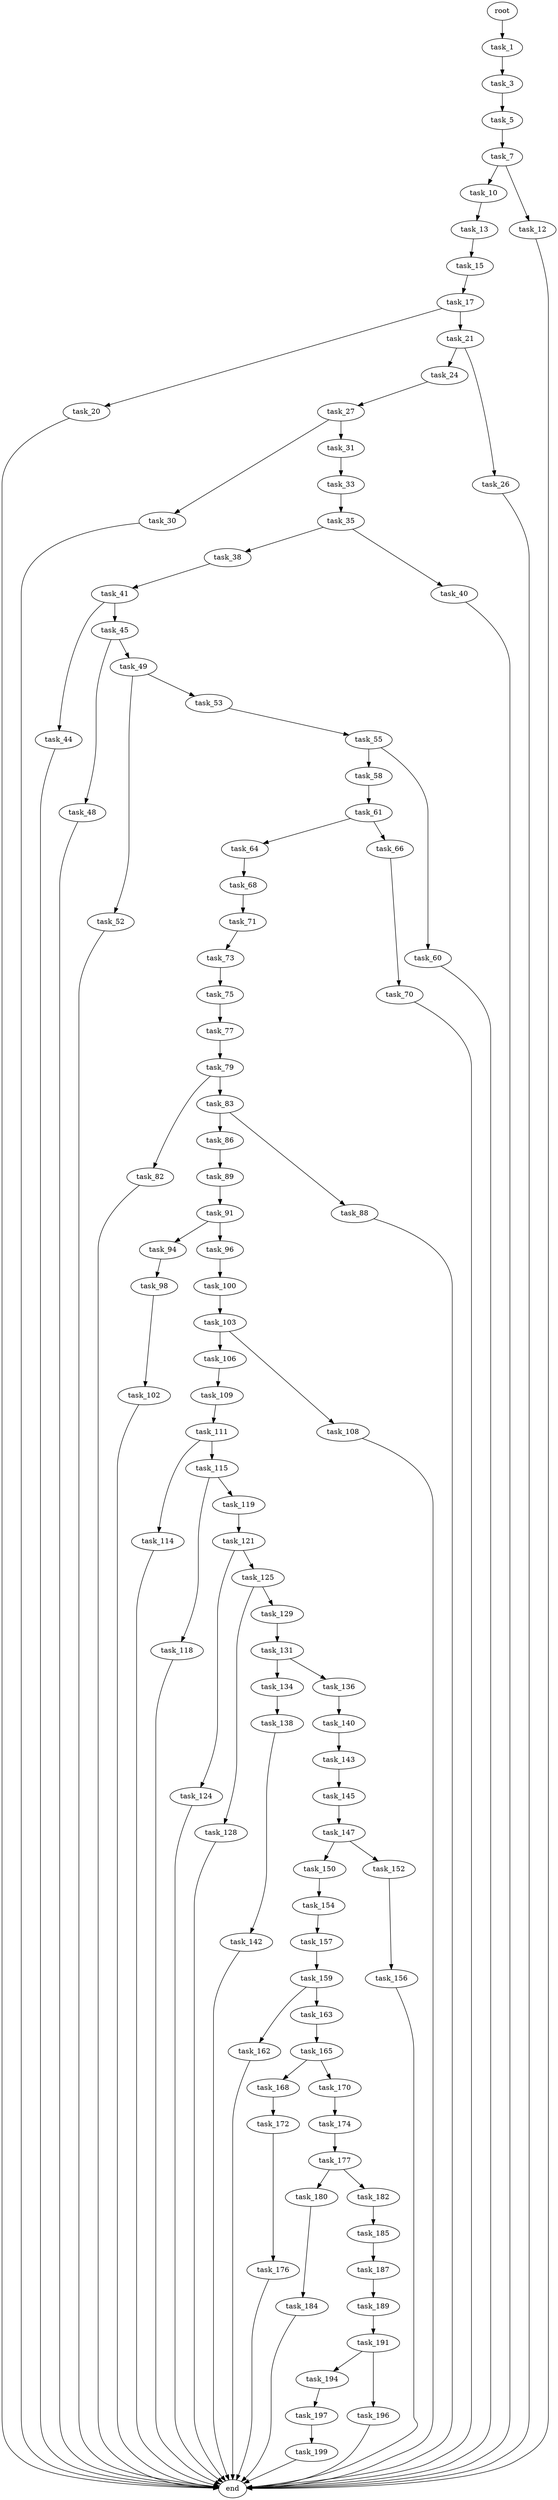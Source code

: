 digraph G {
  root [size="0.000000"];
  task_1 [size="549755813888.000000"];
  task_3 [size="9768254406.000000"];
  task_5 [size="27220860938.000000"];
  task_7 [size="290772152765.000000"];
  task_10 [size="10528751417.000000"];
  task_12 [size="87384250028.000000"];
  task_13 [size="279396876370.000000"];
  task_15 [size="28991029248.000000"];
  task_17 [size="10632280761.000000"];
  task_20 [size="1215829258056.000000"];
  task_21 [size="879783752375.000000"];
  task_24 [size="590781217656.000000"];
  task_26 [size="31345620002.000000"];
  task_27 [size="9548663427.000000"];
  task_30 [size="231928233984.000000"];
  task_31 [size="2142157878.000000"];
  task_33 [size="368293445632.000000"];
  task_35 [size="12490501453.000000"];
  task_38 [size="139274407649.000000"];
  task_40 [size="549755813888.000000"];
  task_41 [size="331476180030.000000"];
  task_44 [size="134217728000.000000"];
  task_45 [size="1073741824000.000000"];
  task_48 [size="61618843664.000000"];
  task_49 [size="19202972423.000000"];
  task_52 [size="41166893266.000000"];
  task_53 [size="12952878189.000000"];
  task_55 [size="782757789696.000000"];
  task_58 [size="15460933456.000000"];
  task_60 [size="10717058774.000000"];
  task_61 [size="782757789696.000000"];
  task_64 [size="84796691994.000000"];
  task_66 [size="231928233984.000000"];
  task_68 [size="549755813888.000000"];
  task_70 [size="8589934592.000000"];
  task_71 [size="154627423528.000000"];
  task_73 [size="160849577876.000000"];
  task_75 [size="68719476736.000000"];
  task_77 [size="10703980137.000000"];
  task_79 [size="10989404919.000000"];
  task_82 [size="782757789696.000000"];
  task_83 [size="17789143105.000000"];
  task_86 [size="35319251846.000000"];
  task_88 [size="37664423737.000000"];
  task_89 [size="549755813888.000000"];
  task_91 [size="28991029248.000000"];
  task_94 [size="353809095930.000000"];
  task_96 [size="859071871601.000000"];
  task_98 [size="35904086333.000000"];
  task_100 [size="134217728000.000000"];
  task_102 [size="782757789696.000000"];
  task_103 [size="21583046131.000000"];
  task_106 [size="7031372530.000000"];
  task_108 [size="1309554607288.000000"];
  task_109 [size="711847156512.000000"];
  task_111 [size="368293445632.000000"];
  task_114 [size="122405347729.000000"];
  task_115 [size="182215720829.000000"];
  task_118 [size="231928233984.000000"];
  task_119 [size="17720876385.000000"];
  task_121 [size="1120087254433.000000"];
  task_124 [size="1791448657.000000"];
  task_125 [size="979694326099.000000"];
  task_128 [size="30912918456.000000"];
  task_129 [size="28991029248.000000"];
  task_131 [size="8589934592.000000"];
  task_134 [size="78732646106.000000"];
  task_136 [size="442329264.000000"];
  task_138 [size="134217728000.000000"];
  task_140 [size="1034138862.000000"];
  task_142 [size="368293445632.000000"];
  task_143 [size="231928233984.000000"];
  task_145 [size="13754708734.000000"];
  task_147 [size="368293445632.000000"];
  task_150 [size="31303913112.000000"];
  task_152 [size="12806942618.000000"];
  task_154 [size="193196566472.000000"];
  task_156 [size="110006390987.000000"];
  task_157 [size="11751212798.000000"];
  task_159 [size="782757789696.000000"];
  task_162 [size="28991029248.000000"];
  task_163 [size="9004146679.000000"];
  task_165 [size="26696245638.000000"];
  task_168 [size="57980807007.000000"];
  task_170 [size="42731300058.000000"];
  task_172 [size="743250149250.000000"];
  task_174 [size="6954383757.000000"];
  task_176 [size="26510195556.000000"];
  task_177 [size="6588698748.000000"];
  task_180 [size="10626473594.000000"];
  task_182 [size="1918698891.000000"];
  task_184 [size="28991029248.000000"];
  task_185 [size="9178331589.000000"];
  task_187 [size="368293445632.000000"];
  task_189 [size="374857380642.000000"];
  task_191 [size="8040613148.000000"];
  task_194 [size="73786427202.000000"];
  task_196 [size="68719476736.000000"];
  task_197 [size="1073741824000.000000"];
  task_199 [size="549755813888.000000"];
  end [size="0.000000"];

  root -> task_1 [size="1.000000"];
  task_1 -> task_3 [size="536870912.000000"];
  task_3 -> task_5 [size="209715200.000000"];
  task_5 -> task_7 [size="679477248.000000"];
  task_7 -> task_10 [size="679477248.000000"];
  task_7 -> task_12 [size="679477248.000000"];
  task_10 -> task_13 [size="411041792.000000"];
  task_12 -> end [size="1.000000"];
  task_13 -> task_15 [size="411041792.000000"];
  task_15 -> task_17 [size="75497472.000000"];
  task_17 -> task_20 [size="411041792.000000"];
  task_17 -> task_21 [size="411041792.000000"];
  task_20 -> end [size="1.000000"];
  task_21 -> task_24 [size="536870912.000000"];
  task_21 -> task_26 [size="536870912.000000"];
  task_24 -> task_27 [size="411041792.000000"];
  task_26 -> end [size="1.000000"];
  task_27 -> task_30 [size="411041792.000000"];
  task_27 -> task_31 [size="411041792.000000"];
  task_30 -> end [size="1.000000"];
  task_31 -> task_33 [size="33554432.000000"];
  task_33 -> task_35 [size="411041792.000000"];
  task_35 -> task_38 [size="209715200.000000"];
  task_35 -> task_40 [size="209715200.000000"];
  task_38 -> task_41 [size="411041792.000000"];
  task_40 -> end [size="1.000000"];
  task_41 -> task_44 [size="411041792.000000"];
  task_41 -> task_45 [size="411041792.000000"];
  task_44 -> end [size="1.000000"];
  task_45 -> task_48 [size="838860800.000000"];
  task_45 -> task_49 [size="838860800.000000"];
  task_48 -> end [size="1.000000"];
  task_49 -> task_52 [size="679477248.000000"];
  task_49 -> task_53 [size="679477248.000000"];
  task_52 -> end [size="1.000000"];
  task_53 -> task_55 [size="536870912.000000"];
  task_55 -> task_58 [size="679477248.000000"];
  task_55 -> task_60 [size="679477248.000000"];
  task_58 -> task_61 [size="301989888.000000"];
  task_60 -> end [size="1.000000"];
  task_61 -> task_64 [size="679477248.000000"];
  task_61 -> task_66 [size="679477248.000000"];
  task_64 -> task_68 [size="209715200.000000"];
  task_66 -> task_70 [size="301989888.000000"];
  task_68 -> task_71 [size="536870912.000000"];
  task_70 -> end [size="1.000000"];
  task_71 -> task_73 [size="536870912.000000"];
  task_73 -> task_75 [size="134217728.000000"];
  task_75 -> task_77 [size="134217728.000000"];
  task_77 -> task_79 [size="209715200.000000"];
  task_79 -> task_82 [size="411041792.000000"];
  task_79 -> task_83 [size="411041792.000000"];
  task_82 -> end [size="1.000000"];
  task_83 -> task_86 [size="536870912.000000"];
  task_83 -> task_88 [size="536870912.000000"];
  task_86 -> task_89 [size="838860800.000000"];
  task_88 -> end [size="1.000000"];
  task_89 -> task_91 [size="536870912.000000"];
  task_91 -> task_94 [size="75497472.000000"];
  task_91 -> task_96 [size="75497472.000000"];
  task_94 -> task_98 [size="536870912.000000"];
  task_96 -> task_100 [size="838860800.000000"];
  task_98 -> task_102 [size="134217728.000000"];
  task_100 -> task_103 [size="209715200.000000"];
  task_102 -> end [size="1.000000"];
  task_103 -> task_106 [size="33554432.000000"];
  task_103 -> task_108 [size="33554432.000000"];
  task_106 -> task_109 [size="134217728.000000"];
  task_108 -> end [size="1.000000"];
  task_109 -> task_111 [size="536870912.000000"];
  task_111 -> task_114 [size="411041792.000000"];
  task_111 -> task_115 [size="411041792.000000"];
  task_114 -> end [size="1.000000"];
  task_115 -> task_118 [size="679477248.000000"];
  task_115 -> task_119 [size="679477248.000000"];
  task_118 -> end [size="1.000000"];
  task_119 -> task_121 [size="838860800.000000"];
  task_121 -> task_124 [size="679477248.000000"];
  task_121 -> task_125 [size="679477248.000000"];
  task_124 -> end [size="1.000000"];
  task_125 -> task_128 [size="838860800.000000"];
  task_125 -> task_129 [size="838860800.000000"];
  task_128 -> end [size="1.000000"];
  task_129 -> task_131 [size="75497472.000000"];
  task_131 -> task_134 [size="33554432.000000"];
  task_131 -> task_136 [size="33554432.000000"];
  task_134 -> task_138 [size="75497472.000000"];
  task_136 -> task_140 [size="33554432.000000"];
  task_138 -> task_142 [size="209715200.000000"];
  task_140 -> task_143 [size="33554432.000000"];
  task_142 -> end [size="1.000000"];
  task_143 -> task_145 [size="301989888.000000"];
  task_145 -> task_147 [size="679477248.000000"];
  task_147 -> task_150 [size="411041792.000000"];
  task_147 -> task_152 [size="411041792.000000"];
  task_150 -> task_154 [size="33554432.000000"];
  task_152 -> task_156 [size="209715200.000000"];
  task_154 -> task_157 [size="411041792.000000"];
  task_156 -> end [size="1.000000"];
  task_157 -> task_159 [size="838860800.000000"];
  task_159 -> task_162 [size="679477248.000000"];
  task_159 -> task_163 [size="679477248.000000"];
  task_162 -> end [size="1.000000"];
  task_163 -> task_165 [size="209715200.000000"];
  task_165 -> task_168 [size="536870912.000000"];
  task_165 -> task_170 [size="536870912.000000"];
  task_168 -> task_172 [size="209715200.000000"];
  task_170 -> task_174 [size="679477248.000000"];
  task_172 -> task_176 [size="838860800.000000"];
  task_174 -> task_177 [size="301989888.000000"];
  task_176 -> end [size="1.000000"];
  task_177 -> task_180 [size="134217728.000000"];
  task_177 -> task_182 [size="134217728.000000"];
  task_180 -> task_184 [size="838860800.000000"];
  task_182 -> task_185 [size="75497472.000000"];
  task_184 -> end [size="1.000000"];
  task_185 -> task_187 [size="301989888.000000"];
  task_187 -> task_189 [size="411041792.000000"];
  task_189 -> task_191 [size="838860800.000000"];
  task_191 -> task_194 [size="411041792.000000"];
  task_191 -> task_196 [size="411041792.000000"];
  task_194 -> task_197 [size="134217728.000000"];
  task_196 -> end [size="1.000000"];
  task_197 -> task_199 [size="838860800.000000"];
  task_199 -> end [size="1.000000"];
}

